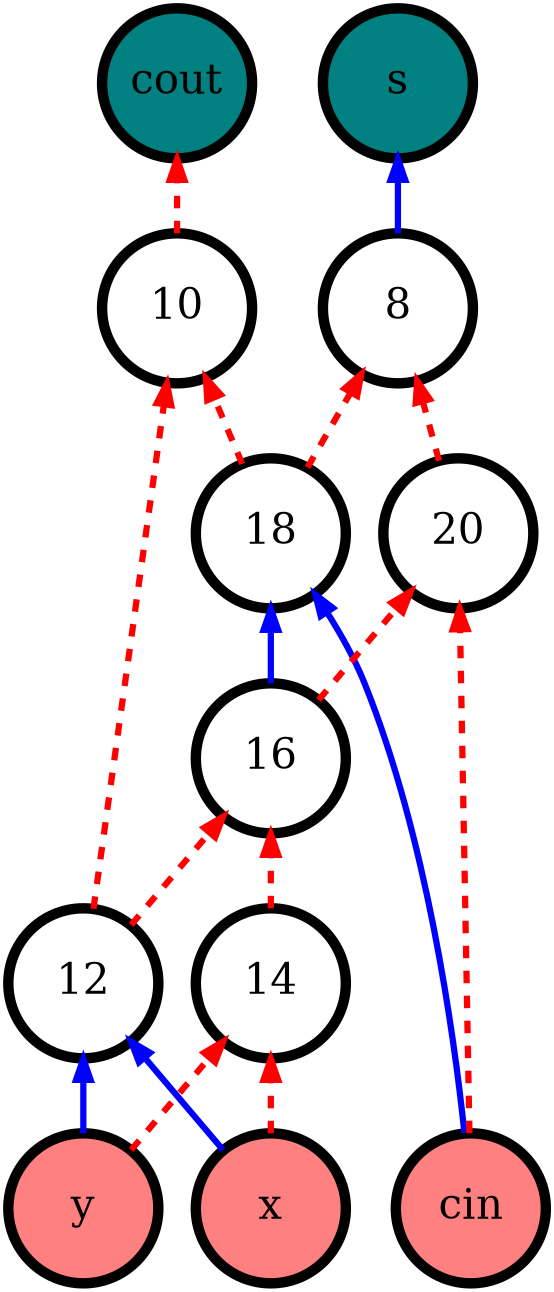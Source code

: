 digraph aig {
"x" [shape=circle, height=1, width=1, penwidth=5 style=filled, fillcolor="#ff8080", fontsize=20]
"y" [shape=circle, height=1, width=1, penwidth=5 style=filled, fillcolor="#ff8080", fontsize=20]
"cin" [shape=circle, height=1, width=1, penwidth=5 style=filled, fillcolor="#ff8080", fontsize=20]
"12" [shape=circle, height=1, width=1, penwidth=5 style=filled, fillcolor="#ffffff", fontsize=20]
"14" [shape=circle, height=1, width=1, penwidth=5 style=filled, fillcolor="#ffffff", fontsize=20]
"16" [shape=circle, height=1, width=1, penwidth=5 style=filled, fillcolor="#ffffff", fontsize=20]
"18" [shape=circle, height=1, width=1, penwidth=5 style=filled, fillcolor="#ffffff", fontsize=20]
"10" [shape=circle, height=1, width=1, penwidth=5 style=filled, fillcolor="#ffffff", fontsize=20]
"20" [shape=circle, height=1, width=1, penwidth=5 style=filled, fillcolor="#ffffff", fontsize=20]
"8" [shape=circle, height=1, width=1, penwidth=5 style=filled, fillcolor="#ffffff", fontsize=20]
"s" [shape=circle, height=1, width=1, penwidth=5 style=filled, fillcolor="#008080", fontsize=20]
"cout" [shape=circle, height=1, width=1, penwidth=5 style=filled, fillcolor="#008080", fontsize=20]
"x" -> "12" [penwidth = 3, color=blue]
"y" -> "12" [penwidth = 3, color=blue]
"x" -> "14" [penwidth = 3, color=red, style=dashed]
"y" -> "14" [penwidth = 3, color=red, style=dashed]
"12" -> "16" [penwidth = 3, color=red, style=dashed]
"14" -> "16" [penwidth = 3, color=red, style=dashed]
"16" -> "18" [penwidth = 3, color=blue]
"cin" -> "18" [penwidth = 3, color=blue]
"18" -> "10" [penwidth = 3, color=red, style=dashed]
"12" -> "10" [penwidth = 3, color=red, style=dashed]
"16" -> "20" [penwidth = 3, color=red, style=dashed]
"cin" -> "20" [penwidth = 3, color=red, style=dashed]
"20" -> "8" [penwidth = 3, color=red, style=dashed]
"18" -> "8" [penwidth = 3, color=red, style=dashed]
"8" -> "s" [penwidth = 3, color=blue]
"10" -> "cout" [penwidth = 3, color=red, style=dashed]
{ rank=source; "x" "y" "cin" }
{ rank=since; "s" "cout" }
rankdir="BT"
}